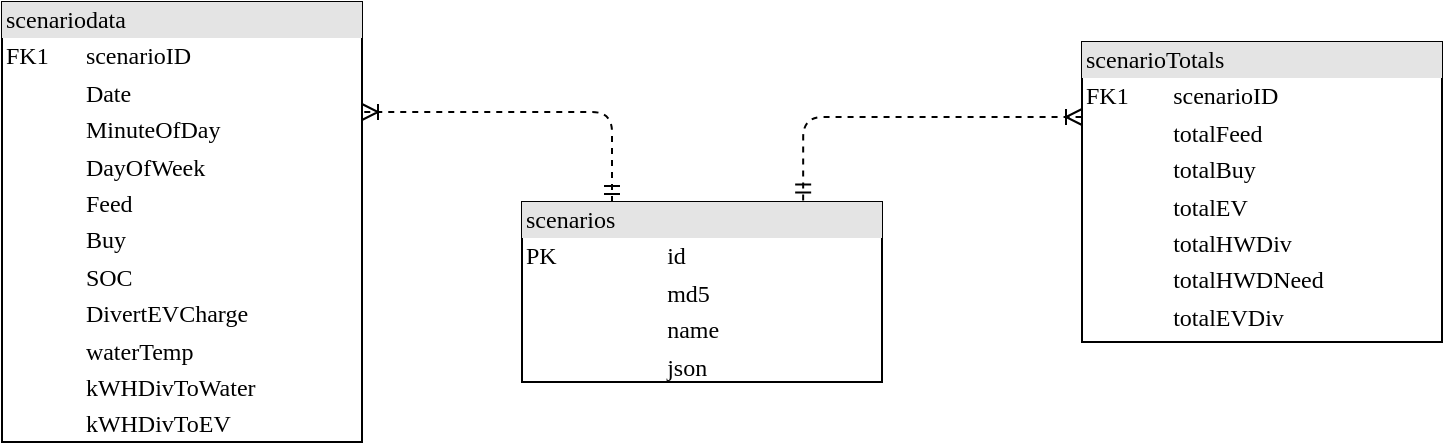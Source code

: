 <mxfile version="20.2.3" type="device"><diagram name="Page-1" id="2ca16b54-16f6-2749-3443-fa8db7711227"><mxGraphModel dx="1185" dy="-121" grid="0" gridSize="10" guides="1" tooltips="1" connect="1" arrows="1" fold="1" page="1" pageScale="1" pageWidth="1100" pageHeight="850" background="none" math="0" shadow="0"><root><mxCell id="0"/><mxCell id="1" parent="0"/><mxCell id="x51BDB0NK9L25DW5Gz9k-2" value="&lt;div style=&quot;box-sizing: border-box ; width: 100% ; background: #e4e4e4 ; padding: 2px&quot;&gt;scenarioTotals&lt;/div&gt;&lt;table style=&quot;width: 100% ; font-size: 1em&quot; cellpadding=&quot;2&quot; cellspacing=&quot;0&quot;&gt;&lt;tbody&gt;&lt;tr&gt;&lt;td&gt;FK1&lt;/td&gt;&lt;td&gt;scenarioID&lt;/td&gt;&lt;/tr&gt;&lt;tr&gt;&lt;td&gt;&lt;br&gt;&lt;/td&gt;&lt;td&gt;totalFeed&lt;/td&gt;&lt;/tr&gt;&lt;tr&gt;&lt;td&gt;&lt;/td&gt;&lt;td&gt;totalBuy&lt;/td&gt;&lt;/tr&gt;&lt;tr&gt;&lt;td&gt;&lt;br&gt;&lt;/td&gt;&lt;td&gt;totalEV&lt;br&gt;&lt;/td&gt;&lt;/tr&gt;&lt;tr&gt;&lt;td&gt;&lt;br&gt;&lt;/td&gt;&lt;td&gt;totalHWDiv&lt;br&gt;&lt;/td&gt;&lt;/tr&gt;&lt;tr&gt;&lt;td&gt;&lt;br&gt;&lt;/td&gt;&lt;td&gt;totalHWDNeed&lt;br&gt;&lt;/td&gt;&lt;/tr&gt;&lt;tr&gt;&lt;td&gt;&lt;br&gt;&lt;/td&gt;&lt;td&gt;totalEVDiv&lt;br&gt;&lt;/td&gt;&lt;/tr&gt;&lt;tr&gt;&lt;td&gt;&lt;/td&gt;&lt;td&gt;&lt;br&gt;&lt;/td&gt;&lt;/tr&gt;&lt;/tbody&gt;&lt;/table&gt;" style="verticalAlign=top;align=left;overflow=fill;html=1;rounded=0;shadow=0;comic=0;labelBackgroundColor=none;strokeWidth=1;fontFamily=Verdana;fontSize=12" vertex="1" parent="1"><mxGeometry x="740" y="930" width="180" height="150" as="geometry"/></mxCell><mxCell id="x51BDB0NK9L25DW5Gz9k-4" value="&lt;div style=&quot;box-sizing: border-box ; width: 100% ; background: #e4e4e4 ; padding: 2px&quot;&gt;scenarios&lt;/div&gt;&lt;table style=&quot;width: 100% ; font-size: 1em&quot; cellpadding=&quot;2&quot; cellspacing=&quot;0&quot;&gt;&lt;tbody&gt;&lt;tr&gt;&lt;td&gt;PK&lt;/td&gt;&lt;td&gt;id&lt;/td&gt;&lt;/tr&gt;&lt;tr&gt;&lt;td&gt;&lt;br&gt;&lt;/td&gt;&lt;td&gt;md5&lt;/td&gt;&lt;/tr&gt;&lt;tr&gt;&lt;td&gt;&lt;/td&gt;&lt;td&gt;name&lt;/td&gt;&lt;/tr&gt;&lt;tr&gt;&lt;td&gt;&lt;br&gt;&lt;/td&gt;&lt;td&gt;json&lt;br&gt;&lt;/td&gt;&lt;/tr&gt;&lt;tr&gt;&lt;td&gt;&lt;/td&gt;&lt;td&gt;&lt;br&gt;&lt;/td&gt;&lt;/tr&gt;&lt;/tbody&gt;&lt;/table&gt;" style="verticalAlign=top;align=left;overflow=fill;html=1;rounded=0;shadow=0;comic=0;labelBackgroundColor=none;strokeWidth=1;fontFamily=Verdana;fontSize=12" vertex="1" parent="1"><mxGeometry x="460" y="1010" width="180" height="90" as="geometry"/></mxCell><mxCell id="x51BDB0NK9L25DW5Gz9k-6" value="&lt;div style=&quot;box-sizing: border-box ; width: 100% ; background: #e4e4e4 ; padding: 2px&quot;&gt;scenariodata&lt;/div&gt;&lt;table style=&quot;width: 100% ; font-size: 1em&quot; cellpadding=&quot;2&quot; cellspacing=&quot;0&quot;&gt;&lt;tbody&gt;&lt;tr&gt;&lt;td&gt;FK1&lt;/td&gt;&lt;td&gt;scenarioID&lt;/td&gt;&lt;/tr&gt;&lt;tr&gt;&lt;td&gt;&lt;br&gt;&lt;/td&gt;&lt;td&gt;Date&lt;/td&gt;&lt;/tr&gt;&lt;tr&gt;&lt;td&gt;&lt;/td&gt;&lt;td&gt;MinuteOfDay&lt;/td&gt;&lt;/tr&gt;&lt;tr&gt;&lt;td&gt;&lt;br&gt;&lt;/td&gt;&lt;td&gt;DayOfWeek&lt;br&gt;&lt;/td&gt;&lt;/tr&gt;&lt;tr&gt;&lt;td&gt;&lt;br&gt;&lt;/td&gt;&lt;td&gt;Feed&lt;br&gt;&lt;/td&gt;&lt;/tr&gt;&lt;tr&gt;&lt;td&gt;&lt;br&gt;&lt;/td&gt;&lt;td&gt;Buy&lt;br&gt;&lt;/td&gt;&lt;/tr&gt;&lt;tr&gt;&lt;td&gt;&lt;br&gt;&lt;/td&gt;&lt;td&gt;SOC&lt;br&gt;&lt;/td&gt;&lt;/tr&gt;&lt;tr&gt;&lt;td&gt;&lt;br&gt;&lt;/td&gt;&lt;td&gt;DivertEVCharge&lt;br&gt;&lt;/td&gt;&lt;/tr&gt;&lt;tr&gt;&lt;td&gt;&lt;br&gt;&lt;/td&gt;&lt;td&gt;waterTemp&lt;br&gt;&lt;/td&gt;&lt;/tr&gt;&lt;tr&gt;&lt;td&gt;&lt;br&gt;&lt;/td&gt;&lt;td&gt;kWHDivToWater&lt;br&gt;&lt;/td&gt;&lt;/tr&gt;&lt;tr&gt;&lt;td&gt;&lt;br&gt;&lt;/td&gt;&lt;td&gt;kWHDivToEV&lt;br&gt;&lt;/td&gt;&lt;/tr&gt;&lt;tr&gt;&lt;td&gt;&lt;br&gt;&lt;/td&gt;&lt;td&gt;&lt;br&gt;&lt;/td&gt;&lt;/tr&gt;&lt;/tbody&gt;&lt;/table&gt;" style="verticalAlign=top;align=left;overflow=fill;html=1;rounded=0;shadow=0;comic=0;labelBackgroundColor=none;strokeWidth=1;fontFamily=Verdana;fontSize=12" vertex="1" parent="1"><mxGeometry x="200" y="910" width="180" height="220" as="geometry"/></mxCell><mxCell id="x51BDB0NK9L25DW5Gz9k-9" style="edgeStyle=orthogonalEdgeStyle;html=1;entryX=1;entryY=0.25;labelBackgroundColor=none;startArrow=ERmandOne;endArrow=ERoneToMany;fontFamily=Verdana;fontSize=12;align=left;dashed=1;entryDx=0;entryDy=0;exitX=0.25;exitY=0;exitDx=0;exitDy=0;" edge="1" parent="1" source="x51BDB0NK9L25DW5Gz9k-4" target="x51BDB0NK9L25DW5Gz9k-6"><mxGeometry relative="1" as="geometry"><mxPoint x="490" y="1000" as="sourcePoint"/><mxPoint x="540" y="880" as="targetPoint"/></mxGeometry></mxCell><mxCell id="x51BDB0NK9L25DW5Gz9k-10" style="edgeStyle=orthogonalEdgeStyle;html=1;entryX=0;entryY=0.25;labelBackgroundColor=none;startArrow=ERmandOne;endArrow=ERoneToMany;fontFamily=Verdana;fontSize=12;align=left;dashed=1;entryDx=0;entryDy=0;exitX=0.781;exitY=-0.009;exitDx=0;exitDy=0;exitPerimeter=0;" edge="1" parent="1" source="x51BDB0NK9L25DW5Gz9k-4" target="x51BDB0NK9L25DW5Gz9k-2"><mxGeometry relative="1" as="geometry"><mxPoint x="515" y="1060" as="sourcePoint"/><mxPoint x="345" y="920" as="targetPoint"/></mxGeometry></mxCell></root></mxGraphModel></diagram></mxfile>